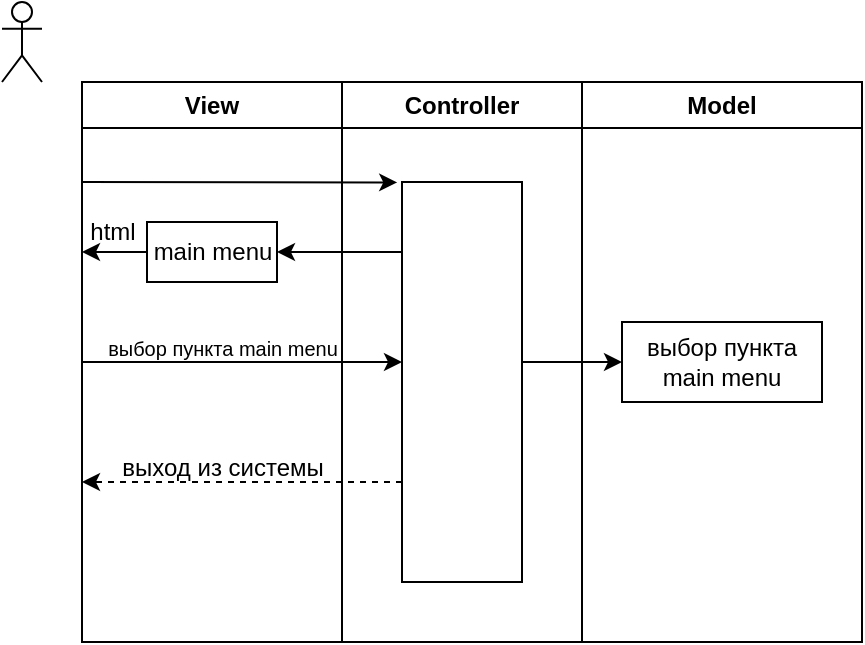 <mxfile version="24.8.4">
  <diagram name="Страница — 1" id="Iu5KM-74qpffGwmemayy">
    <mxGraphModel dx="1430" dy="777" grid="1" gridSize="10" guides="1" tooltips="1" connect="1" arrows="1" fold="1" page="1" pageScale="1" pageWidth="827" pageHeight="1169" math="0" shadow="0">
      <root>
        <mxCell id="0" />
        <mxCell id="1" parent="0" />
        <mxCell id="rcyVve_4SrEJthAKfi-y-1" value="View" style="swimlane;whiteSpace=wrap;html=1;" vertex="1" parent="1">
          <mxGeometry x="80" y="80" width="130" height="280" as="geometry" />
        </mxCell>
        <mxCell id="rcyVve_4SrEJthAKfi-y-4" value="" style="endArrow=classic;html=1;rounded=0;entryX=-0.04;entryY=0.001;entryDx=0;entryDy=0;entryPerimeter=0;" edge="1" parent="rcyVve_4SrEJthAKfi-y-1" target="rcyVve_4SrEJthAKfi-y-6">
          <mxGeometry width="50" height="50" relative="1" as="geometry">
            <mxPoint y="50" as="sourcePoint" />
            <mxPoint x="150" y="50" as="targetPoint" />
          </mxGeometry>
        </mxCell>
        <mxCell id="rcyVve_4SrEJthAKfi-y-13" style="edgeStyle=orthogonalEdgeStyle;rounded=0;orthogonalLoop=1;jettySize=auto;html=1;" edge="1" parent="rcyVve_4SrEJthAKfi-y-1" source="rcyVve_4SrEJthAKfi-y-7">
          <mxGeometry relative="1" as="geometry">
            <mxPoint y="85" as="targetPoint" />
          </mxGeometry>
        </mxCell>
        <mxCell id="rcyVve_4SrEJthAKfi-y-7" value="main menu" style="rounded=0;whiteSpace=wrap;html=1;" vertex="1" parent="rcyVve_4SrEJthAKfi-y-1">
          <mxGeometry x="32.5" y="70" width="65" height="30" as="geometry" />
        </mxCell>
        <mxCell id="rcyVve_4SrEJthAKfi-y-12" value="" style="endArrow=classic;html=1;rounded=0;entryX=1;entryY=0.5;entryDx=0;entryDy=0;" edge="1" parent="rcyVve_4SrEJthAKfi-y-1" target="rcyVve_4SrEJthAKfi-y-7">
          <mxGeometry width="50" height="50" relative="1" as="geometry">
            <mxPoint x="160" y="85" as="sourcePoint" />
            <mxPoint x="97.5" y="84.86" as="targetPoint" />
          </mxGeometry>
        </mxCell>
        <mxCell id="rcyVve_4SrEJthAKfi-y-15" value="" style="endArrow=classic;html=1;rounded=0;entryX=0;entryY=0.45;entryDx=0;entryDy=0;entryPerimeter=0;" edge="1" parent="rcyVve_4SrEJthAKfi-y-1" target="rcyVve_4SrEJthAKfi-y-6">
          <mxGeometry width="50" height="50" relative="1" as="geometry">
            <mxPoint y="140" as="sourcePoint" />
            <mxPoint x="50" y="90" as="targetPoint" />
          </mxGeometry>
        </mxCell>
        <mxCell id="rcyVve_4SrEJthAKfi-y-16" value="&lt;font style=&quot;font-size: 10px;&quot;&gt;выбор пункта main menu&lt;/font&gt;" style="text;html=1;align=center;verticalAlign=middle;resizable=0;points=[];autosize=1;strokeColor=none;fillColor=none;" vertex="1" parent="rcyVve_4SrEJthAKfi-y-1">
          <mxGeometry y="118" width="140" height="30" as="geometry" />
        </mxCell>
        <mxCell id="rcyVve_4SrEJthAKfi-y-19" value="" style="endArrow=classic;html=1;rounded=0;exitX=0;exitY=0.75;exitDx=0;exitDy=0;dashed=1;" edge="1" parent="rcyVve_4SrEJthAKfi-y-1" source="rcyVve_4SrEJthAKfi-y-6">
          <mxGeometry width="50" height="50" relative="1" as="geometry">
            <mxPoint x="70" y="240" as="sourcePoint" />
            <mxPoint y="200" as="targetPoint" />
          </mxGeometry>
        </mxCell>
        <mxCell id="rcyVve_4SrEJthAKfi-y-21" value="выход из системы" style="text;html=1;align=center;verticalAlign=middle;resizable=0;points=[];autosize=1;strokeColor=none;fillColor=none;" vertex="1" parent="rcyVve_4SrEJthAKfi-y-1">
          <mxGeometry x="10" y="178" width="120" height="30" as="geometry" />
        </mxCell>
        <mxCell id="rcyVve_4SrEJthAKfi-y-2" value="Controller" style="swimlane;whiteSpace=wrap;html=1;" vertex="1" parent="1">
          <mxGeometry x="210" y="80" width="120" height="280" as="geometry" />
        </mxCell>
        <mxCell id="rcyVve_4SrEJthAKfi-y-6" value="" style="rounded=0;whiteSpace=wrap;html=1;" vertex="1" parent="rcyVve_4SrEJthAKfi-y-2">
          <mxGeometry x="30" y="50" width="60" height="200" as="geometry" />
        </mxCell>
        <mxCell id="rcyVve_4SrEJthAKfi-y-3" value="Model" style="swimlane;whiteSpace=wrap;html=1;" vertex="1" parent="1">
          <mxGeometry x="330" y="80" width="140" height="280" as="geometry" />
        </mxCell>
        <mxCell id="rcyVve_4SrEJthAKfi-y-17" value="выбор пункта main menu" style="rounded=0;whiteSpace=wrap;html=1;" vertex="1" parent="rcyVve_4SrEJthAKfi-y-3">
          <mxGeometry x="20" y="120" width="100" height="40" as="geometry" />
        </mxCell>
        <mxCell id="rcyVve_4SrEJthAKfi-y-14" value="html" style="text;html=1;align=center;verticalAlign=middle;resizable=0;points=[];autosize=1;strokeColor=none;fillColor=none;" vertex="1" parent="1">
          <mxGeometry x="70" y="140" width="50" height="30" as="geometry" />
        </mxCell>
        <mxCell id="rcyVve_4SrEJthAKfi-y-18" value="" style="endArrow=classic;html=1;rounded=0;entryX=0;entryY=0.5;entryDx=0;entryDy=0;exitX=1;exitY=0.45;exitDx=0;exitDy=0;exitPerimeter=0;" edge="1" parent="1" source="rcyVve_4SrEJthAKfi-y-6" target="rcyVve_4SrEJthAKfi-y-17">
          <mxGeometry width="50" height="50" relative="1" as="geometry">
            <mxPoint x="290" y="270" as="sourcePoint" />
            <mxPoint x="340" y="220" as="targetPoint" />
          </mxGeometry>
        </mxCell>
        <mxCell id="rcyVve_4SrEJthAKfi-y-20" value="" style="shape=umlActor;verticalLabelPosition=bottom;verticalAlign=top;html=1;outlineConnect=0;" vertex="1" parent="1">
          <mxGeometry x="40" y="40" width="20" height="40" as="geometry" />
        </mxCell>
      </root>
    </mxGraphModel>
  </diagram>
</mxfile>
